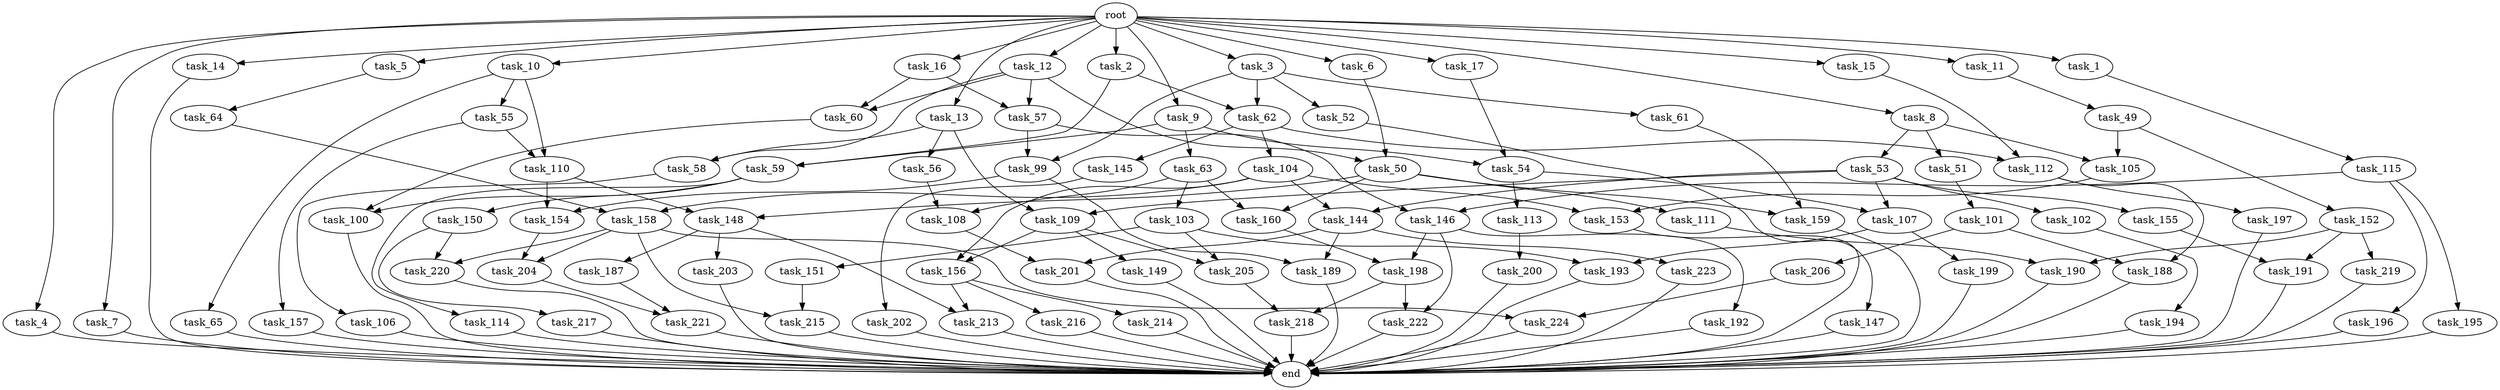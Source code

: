 digraph G {
  root [size="0.000000"];
  task_1 [size="102.400000"];
  task_2 [size="102.400000"];
  task_3 [size="102.400000"];
  task_4 [size="102.400000"];
  task_5 [size="102.400000"];
  task_6 [size="102.400000"];
  task_7 [size="102.400000"];
  task_8 [size="102.400000"];
  task_9 [size="102.400000"];
  task_10 [size="102.400000"];
  task_11 [size="102.400000"];
  task_12 [size="102.400000"];
  task_13 [size="102.400000"];
  task_14 [size="102.400000"];
  task_15 [size="102.400000"];
  task_16 [size="102.400000"];
  task_17 [size="102.400000"];
  task_49 [size="30923764531.200001"];
  task_50 [size="73014444032.000000"];
  task_51 [size="3435973836.800000"];
  task_52 [size="54975581388.800003"];
  task_53 [size="3435973836.800000"];
  task_54 [size="62706522521.600006"];
  task_55 [size="69578470195.199997"];
  task_56 [size="30923764531.200001"];
  task_57 [size="11166914969.600000"];
  task_58 [size="34359738368.000000"];
  task_59 [size="68719476736.000000"];
  task_60 [size="11166914969.600000"];
  task_61 [size="54975581388.800003"];
  task_62 [size="68719476736.000000"];
  task_63 [size="54975581388.800003"];
  task_64 [size="54975581388.800003"];
  task_65 [size="69578470195.199997"];
  task_99 [size="58411555225.600006"];
  task_100 [size="61847529062.400002"];
  task_101 [size="21474836480.000000"];
  task_102 [size="21474836480.000000"];
  task_103 [size="30923764531.200001"];
  task_104 [size="13743895347.200001"];
  task_105 [size="58411555225.600006"];
  task_106 [size="3435973836.800000"];
  task_107 [size="35218731827.200005"];
  task_108 [size="73014444032.000000"];
  task_109 [size="52398601011.200005"];
  task_110 [size="83322365542.400009"];
  task_111 [size="69578470195.199997"];
  task_112 [size="68719476736.000000"];
  task_113 [size="13743895347.200001"];
  task_114 [size="30923764531.200001"];
  task_115 [size="13743895347.200001"];
  task_144 [size="52398601011.200005"];
  task_145 [size="13743895347.200001"];
  task_146 [size="6871947673.600000"];
  task_147 [size="3435973836.800000"];
  task_148 [size="77309411328.000000"];
  task_149 [size="30923764531.200001"];
  task_150 [size="30923764531.200001"];
  task_151 [size="69578470195.199997"];
  task_152 [size="54975581388.800003"];
  task_153 [size="85899345920.000000"];
  task_154 [size="93630287052.800003"];
  task_155 [size="21474836480.000000"];
  task_156 [size="61847529062.400002"];
  task_157 [size="13743895347.200001"];
  task_158 [size="38654705664.000000"];
  task_159 [size="100502234726.400009"];
  task_160 [size="100502234726.400009"];
  task_187 [size="13743895347.200001"];
  task_188 [size="42949672960.000000"];
  task_189 [size="155477816115.200012"];
  task_190 [size="45526653337.600006"];
  task_191 [size="89335319756.800003"];
  task_192 [size="69578470195.199997"];
  task_193 [size="83322365542.400009"];
  task_194 [size="7730941132.800000"];
  task_195 [size="3435973836.800000"];
  task_196 [size="3435973836.800000"];
  task_197 [size="21474836480.000000"];
  task_198 [size="91053306675.200012"];
  task_199 [size="13743895347.200001"];
  task_200 [size="13743895347.200001"];
  task_201 [size="91053306675.200012"];
  task_202 [size="30923764531.200001"];
  task_203 [size="13743895347.200001"];
  task_204 [size="76450417868.800003"];
  task_205 [size="100502234726.400009"];
  task_206 [size="21474836480.000000"];
  task_213 [size="83322365542.400009"];
  task_214 [size="69578470195.199997"];
  task_215 [size="140874927308.800018"];
  task_216 [size="69578470195.199997"];
  task_217 [size="69578470195.199997"];
  task_218 [size="116823110451.200012"];
  task_219 [size="3435973836.800000"];
  task_220 [size="124554051584.000000"];
  task_221 [size="93630287052.800003"];
  task_222 [size="155477816115.200012"];
  task_223 [size="69578470195.199997"];
  task_224 [size="68719476736.000000"];
  end [size="0.000000"];

  root -> task_1 [size="1.000000"];
  root -> task_2 [size="1.000000"];
  root -> task_3 [size="1.000000"];
  root -> task_4 [size="1.000000"];
  root -> task_5 [size="1.000000"];
  root -> task_6 [size="1.000000"];
  root -> task_7 [size="1.000000"];
  root -> task_8 [size="1.000000"];
  root -> task_9 [size="1.000000"];
  root -> task_10 [size="1.000000"];
  root -> task_11 [size="1.000000"];
  root -> task_12 [size="1.000000"];
  root -> task_13 [size="1.000000"];
  root -> task_14 [size="1.000000"];
  root -> task_15 [size="1.000000"];
  root -> task_16 [size="1.000000"];
  root -> task_17 [size="1.000000"];
  task_1 -> task_115 [size="134217728.000000"];
  task_2 -> task_59 [size="134217728.000000"];
  task_2 -> task_62 [size="134217728.000000"];
  task_3 -> task_52 [size="536870912.000000"];
  task_3 -> task_61 [size="536870912.000000"];
  task_3 -> task_62 [size="536870912.000000"];
  task_3 -> task_99 [size="536870912.000000"];
  task_4 -> end [size="1.000000"];
  task_5 -> task_64 [size="536870912.000000"];
  task_6 -> task_50 [size="679477248.000000"];
  task_7 -> end [size="1.000000"];
  task_8 -> task_51 [size="33554432.000000"];
  task_8 -> task_53 [size="33554432.000000"];
  task_8 -> task_105 [size="33554432.000000"];
  task_9 -> task_54 [size="536870912.000000"];
  task_9 -> task_59 [size="536870912.000000"];
  task_9 -> task_63 [size="536870912.000000"];
  task_10 -> task_55 [size="679477248.000000"];
  task_10 -> task_65 [size="679477248.000000"];
  task_10 -> task_110 [size="679477248.000000"];
  task_11 -> task_49 [size="301989888.000000"];
  task_12 -> task_50 [size="33554432.000000"];
  task_12 -> task_57 [size="33554432.000000"];
  task_12 -> task_58 [size="33554432.000000"];
  task_12 -> task_60 [size="33554432.000000"];
  task_13 -> task_56 [size="301989888.000000"];
  task_13 -> task_58 [size="301989888.000000"];
  task_13 -> task_109 [size="301989888.000000"];
  task_14 -> end [size="1.000000"];
  task_15 -> task_112 [size="536870912.000000"];
  task_16 -> task_57 [size="75497472.000000"];
  task_16 -> task_60 [size="75497472.000000"];
  task_17 -> task_54 [size="75497472.000000"];
  task_49 -> task_105 [size="536870912.000000"];
  task_49 -> task_152 [size="536870912.000000"];
  task_50 -> task_111 [size="679477248.000000"];
  task_50 -> task_148 [size="679477248.000000"];
  task_50 -> task_159 [size="679477248.000000"];
  task_50 -> task_160 [size="679477248.000000"];
  task_51 -> task_101 [size="209715200.000000"];
  task_52 -> task_147 [size="33554432.000000"];
  task_53 -> task_102 [size="209715200.000000"];
  task_53 -> task_107 [size="209715200.000000"];
  task_53 -> task_109 [size="209715200.000000"];
  task_53 -> task_144 [size="209715200.000000"];
  task_53 -> task_155 [size="209715200.000000"];
  task_54 -> task_107 [size="134217728.000000"];
  task_54 -> task_113 [size="134217728.000000"];
  task_55 -> task_110 [size="134217728.000000"];
  task_55 -> task_157 [size="134217728.000000"];
  task_56 -> task_108 [size="411041792.000000"];
  task_57 -> task_99 [size="33554432.000000"];
  task_57 -> task_146 [size="33554432.000000"];
  task_58 -> task_106 [size="33554432.000000"];
  task_59 -> task_100 [size="301989888.000000"];
  task_59 -> task_114 [size="301989888.000000"];
  task_59 -> task_150 [size="301989888.000000"];
  task_60 -> task_100 [size="301989888.000000"];
  task_61 -> task_159 [size="301989888.000000"];
  task_62 -> task_104 [size="134217728.000000"];
  task_62 -> task_112 [size="134217728.000000"];
  task_62 -> task_145 [size="134217728.000000"];
  task_63 -> task_103 [size="301989888.000000"];
  task_63 -> task_108 [size="301989888.000000"];
  task_63 -> task_160 [size="301989888.000000"];
  task_64 -> task_158 [size="75497472.000000"];
  task_65 -> end [size="1.000000"];
  task_99 -> task_154 [size="838860800.000000"];
  task_99 -> task_189 [size="838860800.000000"];
  task_100 -> end [size="1.000000"];
  task_101 -> task_188 [size="209715200.000000"];
  task_101 -> task_206 [size="209715200.000000"];
  task_102 -> task_194 [size="75497472.000000"];
  task_103 -> task_151 [size="679477248.000000"];
  task_103 -> task_193 [size="679477248.000000"];
  task_103 -> task_205 [size="679477248.000000"];
  task_104 -> task_144 [size="301989888.000000"];
  task_104 -> task_153 [size="301989888.000000"];
  task_104 -> task_156 [size="301989888.000000"];
  task_104 -> task_158 [size="301989888.000000"];
  task_105 -> task_153 [size="536870912.000000"];
  task_106 -> end [size="1.000000"];
  task_107 -> task_193 [size="134217728.000000"];
  task_107 -> task_199 [size="134217728.000000"];
  task_108 -> task_201 [size="209715200.000000"];
  task_109 -> task_149 [size="301989888.000000"];
  task_109 -> task_156 [size="301989888.000000"];
  task_109 -> task_205 [size="301989888.000000"];
  task_110 -> task_148 [size="75497472.000000"];
  task_110 -> task_154 [size="75497472.000000"];
  task_111 -> task_190 [size="411041792.000000"];
  task_112 -> task_188 [size="209715200.000000"];
  task_112 -> task_197 [size="209715200.000000"];
  task_113 -> task_200 [size="134217728.000000"];
  task_114 -> end [size="1.000000"];
  task_115 -> task_146 [size="33554432.000000"];
  task_115 -> task_195 [size="33554432.000000"];
  task_115 -> task_196 [size="33554432.000000"];
  task_144 -> task_189 [size="679477248.000000"];
  task_144 -> task_201 [size="679477248.000000"];
  task_144 -> task_223 [size="679477248.000000"];
  task_145 -> task_202 [size="301989888.000000"];
  task_146 -> task_192 [size="679477248.000000"];
  task_146 -> task_198 [size="679477248.000000"];
  task_146 -> task_222 [size="679477248.000000"];
  task_147 -> end [size="1.000000"];
  task_148 -> task_187 [size="134217728.000000"];
  task_148 -> task_203 [size="134217728.000000"];
  task_148 -> task_213 [size="134217728.000000"];
  task_149 -> end [size="1.000000"];
  task_150 -> task_217 [size="679477248.000000"];
  task_150 -> task_220 [size="679477248.000000"];
  task_151 -> task_215 [size="838860800.000000"];
  task_152 -> task_190 [size="33554432.000000"];
  task_152 -> task_191 [size="33554432.000000"];
  task_152 -> task_219 [size="33554432.000000"];
  task_153 -> end [size="1.000000"];
  task_154 -> task_204 [size="209715200.000000"];
  task_155 -> task_191 [size="838860800.000000"];
  task_156 -> task_213 [size="679477248.000000"];
  task_156 -> task_214 [size="679477248.000000"];
  task_156 -> task_216 [size="679477248.000000"];
  task_157 -> end [size="1.000000"];
  task_158 -> task_204 [size="536870912.000000"];
  task_158 -> task_215 [size="536870912.000000"];
  task_158 -> task_220 [size="536870912.000000"];
  task_158 -> task_224 [size="536870912.000000"];
  task_159 -> end [size="1.000000"];
  task_160 -> task_198 [size="209715200.000000"];
  task_187 -> task_221 [size="838860800.000000"];
  task_188 -> end [size="1.000000"];
  task_189 -> end [size="1.000000"];
  task_190 -> end [size="1.000000"];
  task_191 -> end [size="1.000000"];
  task_192 -> end [size="1.000000"];
  task_193 -> end [size="1.000000"];
  task_194 -> end [size="1.000000"];
  task_195 -> end [size="1.000000"];
  task_196 -> end [size="1.000000"];
  task_197 -> end [size="1.000000"];
  task_198 -> task_218 [size="838860800.000000"];
  task_198 -> task_222 [size="838860800.000000"];
  task_199 -> end [size="1.000000"];
  task_200 -> end [size="1.000000"];
  task_201 -> end [size="1.000000"];
  task_202 -> end [size="1.000000"];
  task_203 -> end [size="1.000000"];
  task_204 -> task_221 [size="75497472.000000"];
  task_205 -> task_218 [size="301989888.000000"];
  task_206 -> task_224 [size="134217728.000000"];
  task_213 -> end [size="1.000000"];
  task_214 -> end [size="1.000000"];
  task_215 -> end [size="1.000000"];
  task_216 -> end [size="1.000000"];
  task_217 -> end [size="1.000000"];
  task_218 -> end [size="1.000000"];
  task_219 -> end [size="1.000000"];
  task_220 -> end [size="1.000000"];
  task_221 -> end [size="1.000000"];
  task_222 -> end [size="1.000000"];
  task_223 -> end [size="1.000000"];
  task_224 -> end [size="1.000000"];
}
